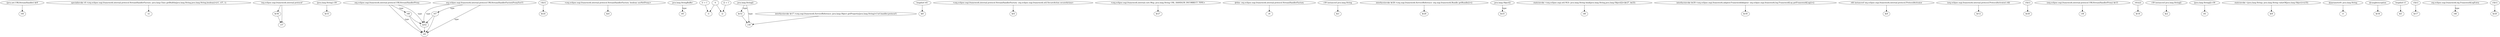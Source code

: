 digraph g {
0[label="(java.net.URLStreamHandler) $r9"]
1[label="r44"]
0->1[label=""]
2[label="specialinvoke r0.<org.eclipse.osgi.framework.internal.protocol.StreamHandlerFactory: java.lang.Class getBuiltIn(java.lang.String,java.lang.String,boolean)>(r1, r37, 1)"]
3[label="r2"]
2->3[label=""]
4[label="$r36"]
5[label="r37"]
4->5[label=""]
6[label="(java.lang.String) r39"]
7[label="$r33"]
6->7[label=""]
8[label="org.eclipse.osgi.framework.internal.protocol.URLStreamHandlerProxy"]
9[label="r48"]
8->9[label="type"]
10[label="'org.eclipse.osgi.framework.internal.protocol'"]
10->5[label=""]
11[label="r3[i1]"]
12[label="$r24"]
11->12[label=""]
13[label="<org.eclipse.osgi.framework.internal.protocol.StreamHandlerFactory: boolean useNetProxy>"]
14[label="$z4"]
13->14[label=""]
15[label="java.lang.StringBuffer"]
16[label="r45"]
15->16[label="type"]
17[label="0"]
18[label="i1"]
17->18[label=""]
19[label="$r32"]
20[label="r39"]
19->20[label=""]
21[label="lengthof r41"]
22[label="$i0"]
21->22[label=""]
23[label="<org.eclipse.osgi.framework.internal.protocol.StreamHandlerFactory: org.eclipse.osgi.framework.util.SecureAction secureAction>"]
24[label="$r4"]
23->24[label=""]
25[label="org.eclipse.osgi.framework.internal.protocol.URLStreamHandlerFactoryProxyFor15"]
26[label="r47"]
25->26[label="type"]
27[label="<org.eclipse.osgi.framework.internal.core.Msg: java.lang.String URL_HANDLER_INCORRECT_TYPE>"]
28[label="$r27"]
27->28[label=""]
29[label="$r42"]
25->29[label="type"]
30[label="i1 + 1"]
30->18[label=""]
10->4[label=""]
31[label="i2 + 1"]
32[label="i2"]
31->32[label=""]
33[label="@this: org.eclipse.osgi.framework.internal.protocol.StreamHandlerFactory"]
34[label="r0"]
33->34[label=""]
9->29[label=""]
35[label="r39 instanceof java.lang.String"]
36[label="$z1"]
35->36[label=""]
17->32[label=""]
26->29[label=""]
37[label="interfaceinvoke $r26.<org.osgi.framework.ServiceReference: org.osgi.framework.Bundle getBundle()>()"]
38[label="$r28"]
37->38[label=""]
39[label="java.lang.Object[]"]
40[label="$r25"]
39->40[label="type"]
41[label="staticinvoke <org.eclipse.osgi.util.NLS: java.lang.String bind(java.lang.String,java.lang.Object[])>($r27, $r25)"]
42[label="r40"]
41->42[label=""]
43[label="interfaceinvoke $r29.<org.eclipse.osgi.framework.adaptor.FrameworkAdaptor: org.eclipse.osgi.framework.log.FrameworkLog getFrameworkLog()>()"]
44[label="$r30"]
43->44[label=""]
45[label="r44 instanceof org.eclipse.osgi.framework.internal.protocol.ProtocolActivator"]
46[label="$z0"]
45->46[label=""]
8->29[label="type"]
47[label="(org.eclipse.osgi.framework.internal.protocol.ProtocolActivator) r44"]
48[label="$r12"]
47->48[label=""]
49[label="java.lang.String[]"]
49->20[label="type"]
50[label="r3[i1]"]
51[label="$r26"]
50->51[label=""]
52[label="r43"]
9->52[label=""]
53[label="(org.eclipse.osgi.framework.internal.protocol.URLStreamHandlerProxy) $r15"]
54[label="r38"]
53->54[label=""]
55[label="r41[i2]"]
56[label="$r18"]
55->56[label=""]
57[label="r39 instanceof java.lang.String[]"]
58[label="$z2"]
57->58[label=""]
49->19[label="type"]
59[label="(java.lang.String[]) r39"]
60[label="r41"]
59->60[label=""]
61[label="staticinvoke <java.lang.String: java.lang.String valueOf(java.lang.Object)>(r35)"]
62[label="$r6"]
61->62[label=""]
25->52[label="type"]
63[label="@parameter0: java.lang.String"]
64[label="r1"]
63->64[label=""]
65[label="@caughtexception"]
66[label="$r34"]
65->66[label=""]
67[label="interfaceinvoke $r17.<org.osgi.framework.ServiceReference: java.lang.Object getProperty(java.lang.String)>('url.handler.protocol')"]
67->20[label=""]
29->52[label=""]
68[label="lengthof r3"]
69[label="$i3"]
68->69[label=""]
26->52[label=""]
70[label="r3[i1]"]
71[label="$r17"]
70->71[label=""]
72[label="org.eclipse.osgi.framework.log.FrameworkLogEntry"]
73[label="r46"]
72->73[label="type"]
74[label="r3[i1]"]
75[label="$r20"]
74->75[label=""]
8->52[label="type"]
}